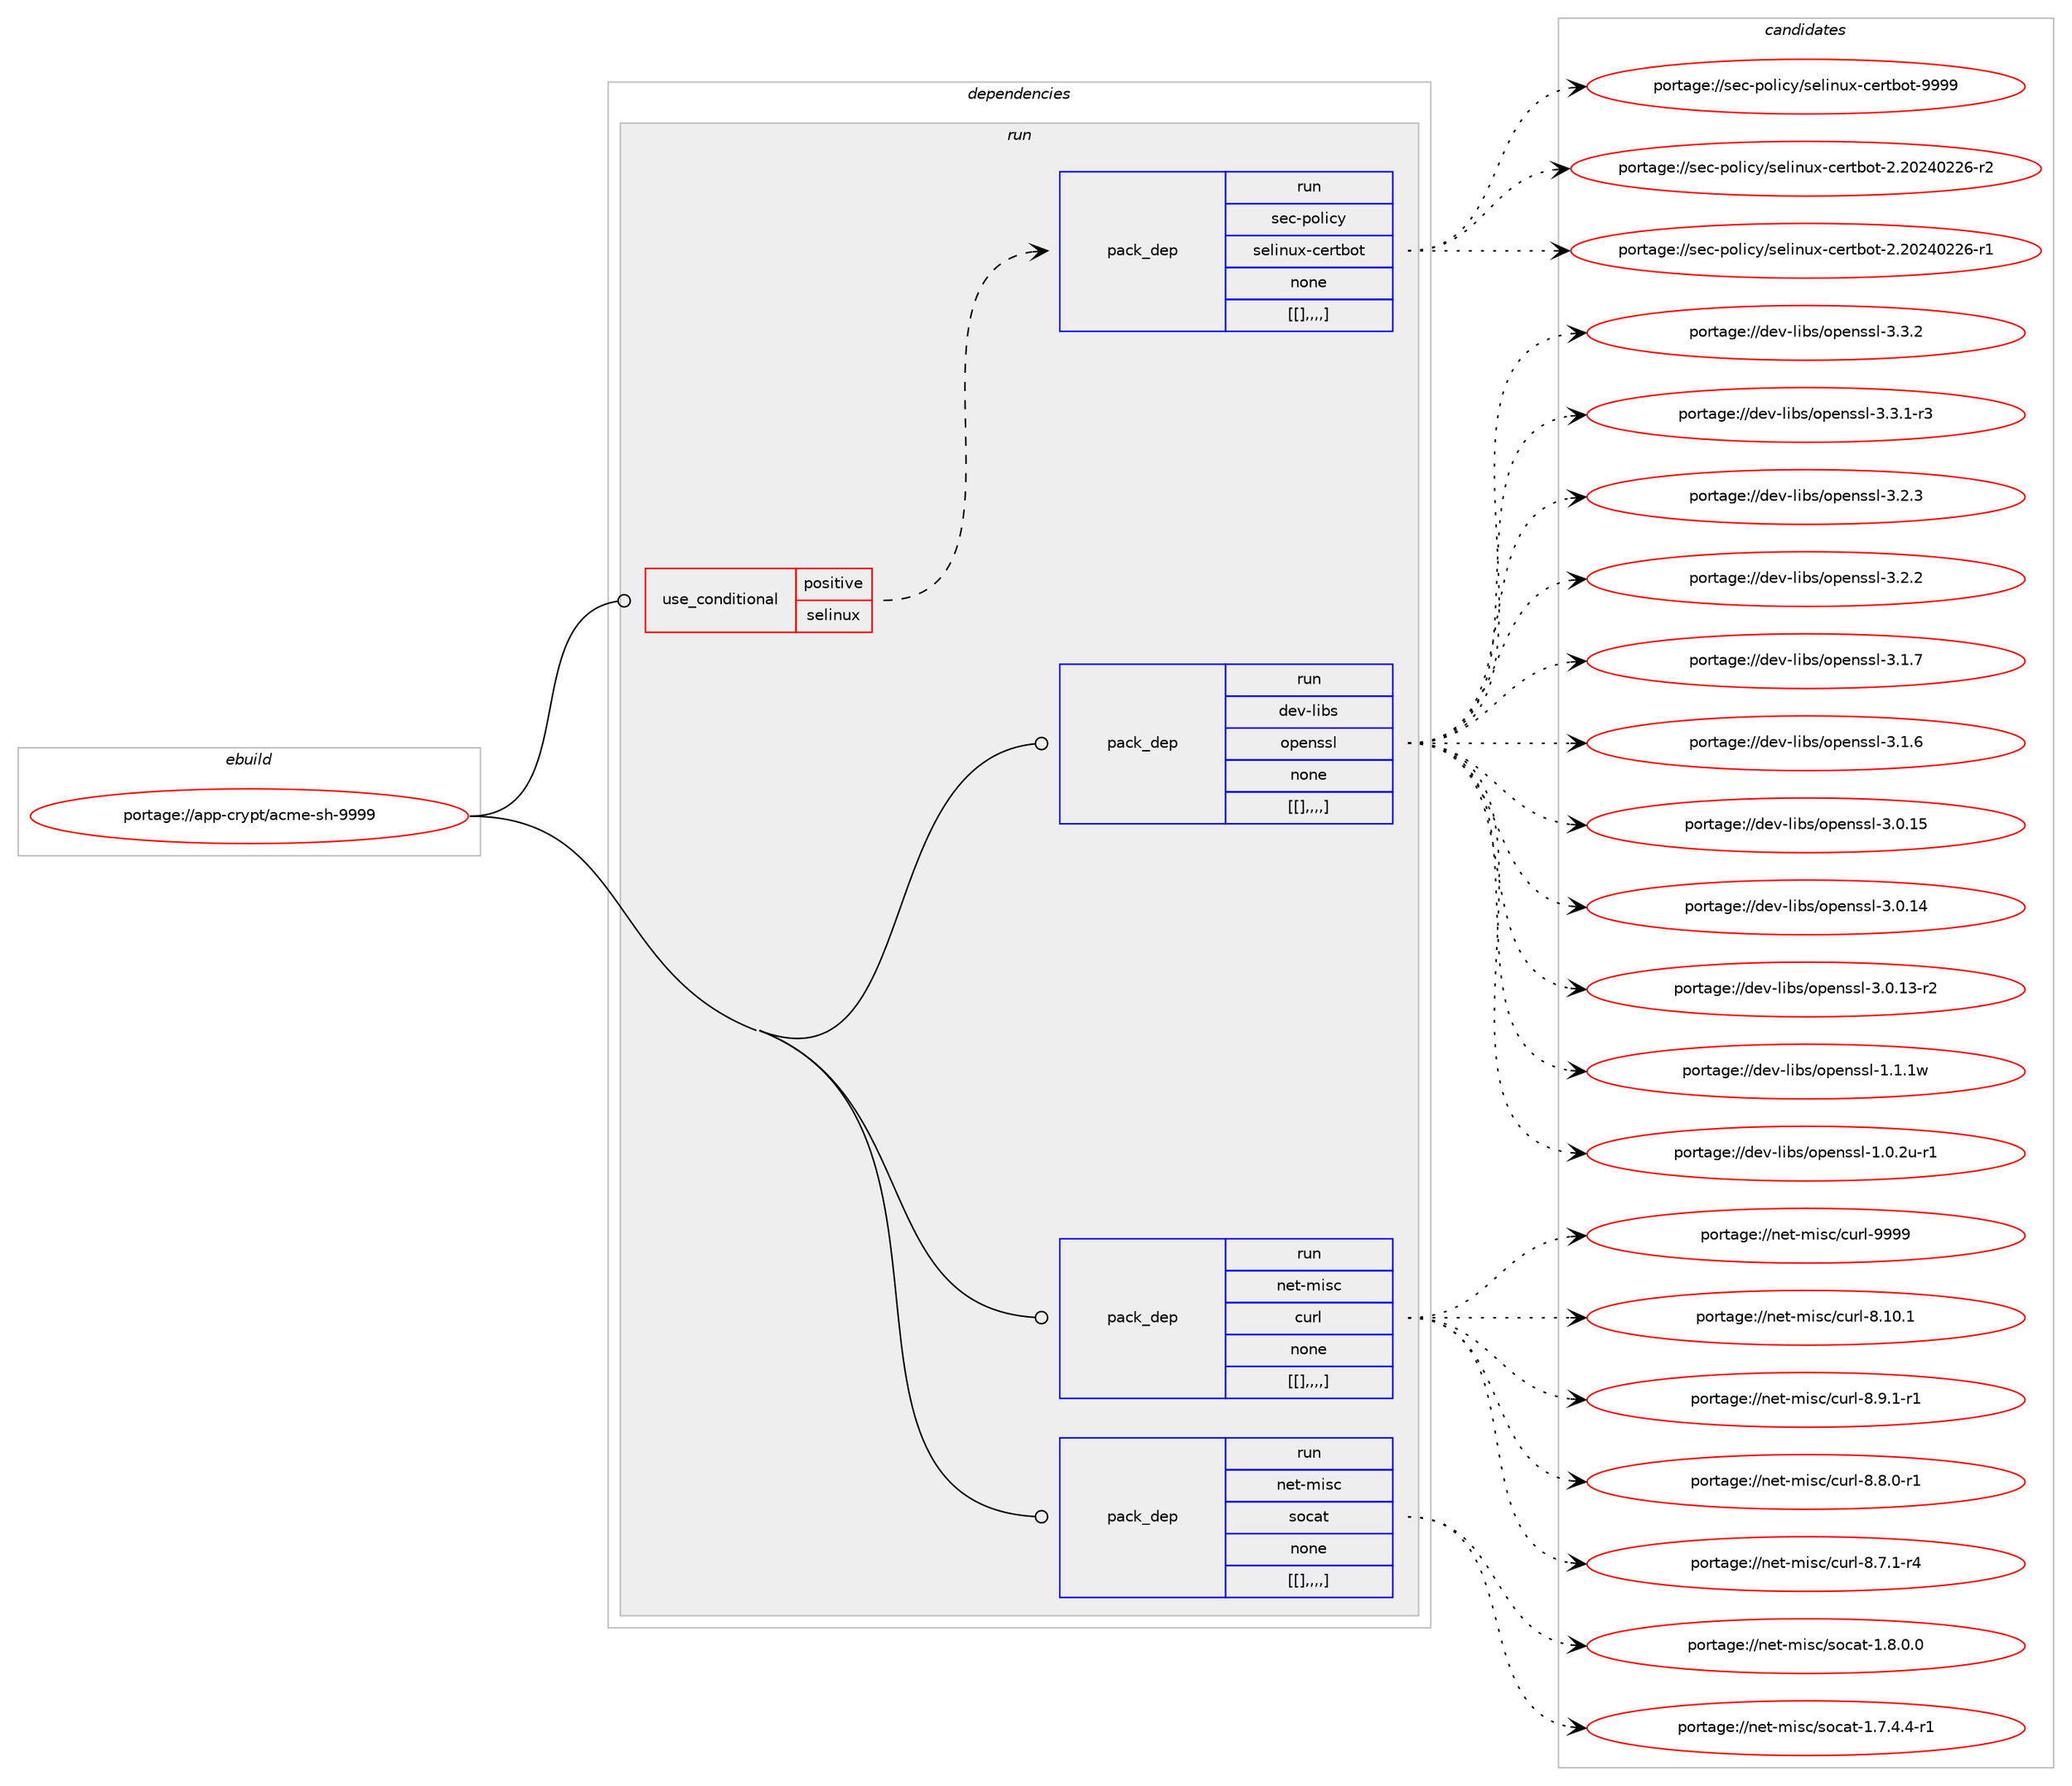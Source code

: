 digraph prolog {

# *************
# Graph options
# *************

newrank=true;
concentrate=true;
compound=true;
graph [rankdir=LR,fontname=Helvetica,fontsize=10,ranksep=1.5];#, ranksep=2.5, nodesep=0.2];
edge  [arrowhead=vee];
node  [fontname=Helvetica,fontsize=10];

# **********
# The ebuild
# **********

subgraph cluster_leftcol {
color=gray;
label=<<i>ebuild</i>>;
id [label="portage://app-crypt/acme-sh-9999", color=red, width=4, href="../app-crypt/acme-sh-9999.svg"];
}

# ****************
# The dependencies
# ****************

subgraph cluster_midcol {
color=gray;
label=<<i>dependencies</i>>;
subgraph cluster_compile {
fillcolor="#eeeeee";
style=filled;
label=<<i>compile</i>>;
}
subgraph cluster_compileandrun {
fillcolor="#eeeeee";
style=filled;
label=<<i>compile and run</i>>;
}
subgraph cluster_run {
fillcolor="#eeeeee";
style=filled;
label=<<i>run</i>>;
subgraph cond3493 {
dependency12737 [label=<<TABLE BORDER="0" CELLBORDER="1" CELLSPACING="0" CELLPADDING="4"><TR><TD ROWSPAN="3" CELLPADDING="10">use_conditional</TD></TR><TR><TD>positive</TD></TR><TR><TD>selinux</TD></TR></TABLE>>, shape=none, color=red];
subgraph pack9176 {
dependency12738 [label=<<TABLE BORDER="0" CELLBORDER="1" CELLSPACING="0" CELLPADDING="4" WIDTH="220"><TR><TD ROWSPAN="6" CELLPADDING="30">pack_dep</TD></TR><TR><TD WIDTH="110">run</TD></TR><TR><TD>sec-policy</TD></TR><TR><TD>selinux-certbot</TD></TR><TR><TD>none</TD></TR><TR><TD>[[],,,,]</TD></TR></TABLE>>, shape=none, color=blue];
}
dependency12737:e -> dependency12738:w [weight=20,style="dashed",arrowhead="vee"];
}
id:e -> dependency12737:w [weight=20,style="solid",arrowhead="odot"];
subgraph pack9177 {
dependency12739 [label=<<TABLE BORDER="0" CELLBORDER="1" CELLSPACING="0" CELLPADDING="4" WIDTH="220"><TR><TD ROWSPAN="6" CELLPADDING="30">pack_dep</TD></TR><TR><TD WIDTH="110">run</TD></TR><TR><TD>dev-libs</TD></TR><TR><TD>openssl</TD></TR><TR><TD>none</TD></TR><TR><TD>[[],,,,]</TD></TR></TABLE>>, shape=none, color=blue];
}
id:e -> dependency12739:w [weight=20,style="solid",arrowhead="odot"];
subgraph pack9178 {
dependency12740 [label=<<TABLE BORDER="0" CELLBORDER="1" CELLSPACING="0" CELLPADDING="4" WIDTH="220"><TR><TD ROWSPAN="6" CELLPADDING="30">pack_dep</TD></TR><TR><TD WIDTH="110">run</TD></TR><TR><TD>net-misc</TD></TR><TR><TD>curl</TD></TR><TR><TD>none</TD></TR><TR><TD>[[],,,,]</TD></TR></TABLE>>, shape=none, color=blue];
}
id:e -> dependency12740:w [weight=20,style="solid",arrowhead="odot"];
subgraph pack9179 {
dependency12741 [label=<<TABLE BORDER="0" CELLBORDER="1" CELLSPACING="0" CELLPADDING="4" WIDTH="220"><TR><TD ROWSPAN="6" CELLPADDING="30">pack_dep</TD></TR><TR><TD WIDTH="110">run</TD></TR><TR><TD>net-misc</TD></TR><TR><TD>socat</TD></TR><TR><TD>none</TD></TR><TR><TD>[[],,,,]</TD></TR></TABLE>>, shape=none, color=blue];
}
id:e -> dependency12741:w [weight=20,style="solid",arrowhead="odot"];
}
}

# **************
# The candidates
# **************

subgraph cluster_choices {
rank=same;
color=gray;
label=<<i>candidates</i>>;

subgraph choice9176 {
color=black;
nodesep=1;
choice115101994511211110810599121471151011081051101171204599101114116981111164557575757 [label="portage://sec-policy/selinux-certbot-9999", color=red, width=4,href="../sec-policy/selinux-certbot-9999.svg"];
choice1151019945112111108105991214711510110810511011712045991011141169811111645504650485052485050544511450 [label="portage://sec-policy/selinux-certbot-2.20240226-r2", color=red, width=4,href="../sec-policy/selinux-certbot-2.20240226-r2.svg"];
choice1151019945112111108105991214711510110810511011712045991011141169811111645504650485052485050544511449 [label="portage://sec-policy/selinux-certbot-2.20240226-r1", color=red, width=4,href="../sec-policy/selinux-certbot-2.20240226-r1.svg"];
dependency12738:e -> choice115101994511211110810599121471151011081051101171204599101114116981111164557575757:w [style=dotted,weight="100"];
dependency12738:e -> choice1151019945112111108105991214711510110810511011712045991011141169811111645504650485052485050544511450:w [style=dotted,weight="100"];
dependency12738:e -> choice1151019945112111108105991214711510110810511011712045991011141169811111645504650485052485050544511449:w [style=dotted,weight="100"];
}
subgraph choice9177 {
color=black;
nodesep=1;
choice100101118451081059811547111112101110115115108455146514650 [label="portage://dev-libs/openssl-3.3.2", color=red, width=4,href="../dev-libs/openssl-3.3.2.svg"];
choice1001011184510810598115471111121011101151151084551465146494511451 [label="portage://dev-libs/openssl-3.3.1-r3", color=red, width=4,href="../dev-libs/openssl-3.3.1-r3.svg"];
choice100101118451081059811547111112101110115115108455146504651 [label="portage://dev-libs/openssl-3.2.3", color=red, width=4,href="../dev-libs/openssl-3.2.3.svg"];
choice100101118451081059811547111112101110115115108455146504650 [label="portage://dev-libs/openssl-3.2.2", color=red, width=4,href="../dev-libs/openssl-3.2.2.svg"];
choice100101118451081059811547111112101110115115108455146494655 [label="portage://dev-libs/openssl-3.1.7", color=red, width=4,href="../dev-libs/openssl-3.1.7.svg"];
choice100101118451081059811547111112101110115115108455146494654 [label="portage://dev-libs/openssl-3.1.6", color=red, width=4,href="../dev-libs/openssl-3.1.6.svg"];
choice10010111845108105981154711111210111011511510845514648464953 [label="portage://dev-libs/openssl-3.0.15", color=red, width=4,href="../dev-libs/openssl-3.0.15.svg"];
choice10010111845108105981154711111210111011511510845514648464952 [label="portage://dev-libs/openssl-3.0.14", color=red, width=4,href="../dev-libs/openssl-3.0.14.svg"];
choice100101118451081059811547111112101110115115108455146484649514511450 [label="portage://dev-libs/openssl-3.0.13-r2", color=red, width=4,href="../dev-libs/openssl-3.0.13-r2.svg"];
choice100101118451081059811547111112101110115115108454946494649119 [label="portage://dev-libs/openssl-1.1.1w", color=red, width=4,href="../dev-libs/openssl-1.1.1w.svg"];
choice1001011184510810598115471111121011101151151084549464846501174511449 [label="portage://dev-libs/openssl-1.0.2u-r1", color=red, width=4,href="../dev-libs/openssl-1.0.2u-r1.svg"];
dependency12739:e -> choice100101118451081059811547111112101110115115108455146514650:w [style=dotted,weight="100"];
dependency12739:e -> choice1001011184510810598115471111121011101151151084551465146494511451:w [style=dotted,weight="100"];
dependency12739:e -> choice100101118451081059811547111112101110115115108455146504651:w [style=dotted,weight="100"];
dependency12739:e -> choice100101118451081059811547111112101110115115108455146504650:w [style=dotted,weight="100"];
dependency12739:e -> choice100101118451081059811547111112101110115115108455146494655:w [style=dotted,weight="100"];
dependency12739:e -> choice100101118451081059811547111112101110115115108455146494654:w [style=dotted,weight="100"];
dependency12739:e -> choice10010111845108105981154711111210111011511510845514648464953:w [style=dotted,weight="100"];
dependency12739:e -> choice10010111845108105981154711111210111011511510845514648464952:w [style=dotted,weight="100"];
dependency12739:e -> choice100101118451081059811547111112101110115115108455146484649514511450:w [style=dotted,weight="100"];
dependency12739:e -> choice100101118451081059811547111112101110115115108454946494649119:w [style=dotted,weight="100"];
dependency12739:e -> choice1001011184510810598115471111121011101151151084549464846501174511449:w [style=dotted,weight="100"];
}
subgraph choice9178 {
color=black;
nodesep=1;
choice110101116451091051159947991171141084557575757 [label="portage://net-misc/curl-9999", color=red, width=4,href="../net-misc/curl-9999.svg"];
choice1101011164510910511599479911711410845564649484649 [label="portage://net-misc/curl-8.10.1", color=red, width=4,href="../net-misc/curl-8.10.1.svg"];
choice110101116451091051159947991171141084556465746494511449 [label="portage://net-misc/curl-8.9.1-r1", color=red, width=4,href="../net-misc/curl-8.9.1-r1.svg"];
choice110101116451091051159947991171141084556465646484511449 [label="portage://net-misc/curl-8.8.0-r1", color=red, width=4,href="../net-misc/curl-8.8.0-r1.svg"];
choice110101116451091051159947991171141084556465546494511452 [label="portage://net-misc/curl-8.7.1-r4", color=red, width=4,href="../net-misc/curl-8.7.1-r4.svg"];
dependency12740:e -> choice110101116451091051159947991171141084557575757:w [style=dotted,weight="100"];
dependency12740:e -> choice1101011164510910511599479911711410845564649484649:w [style=dotted,weight="100"];
dependency12740:e -> choice110101116451091051159947991171141084556465746494511449:w [style=dotted,weight="100"];
dependency12740:e -> choice110101116451091051159947991171141084556465646484511449:w [style=dotted,weight="100"];
dependency12740:e -> choice110101116451091051159947991171141084556465546494511452:w [style=dotted,weight="100"];
}
subgraph choice9179 {
color=black;
nodesep=1;
choice11010111645109105115994711511199971164549465646484648 [label="portage://net-misc/socat-1.8.0.0", color=red, width=4,href="../net-misc/socat-1.8.0.0.svg"];
choice110101116451091051159947115111999711645494655465246524511449 [label="portage://net-misc/socat-1.7.4.4-r1", color=red, width=4,href="../net-misc/socat-1.7.4.4-r1.svg"];
dependency12741:e -> choice11010111645109105115994711511199971164549465646484648:w [style=dotted,weight="100"];
dependency12741:e -> choice110101116451091051159947115111999711645494655465246524511449:w [style=dotted,weight="100"];
}
}

}
